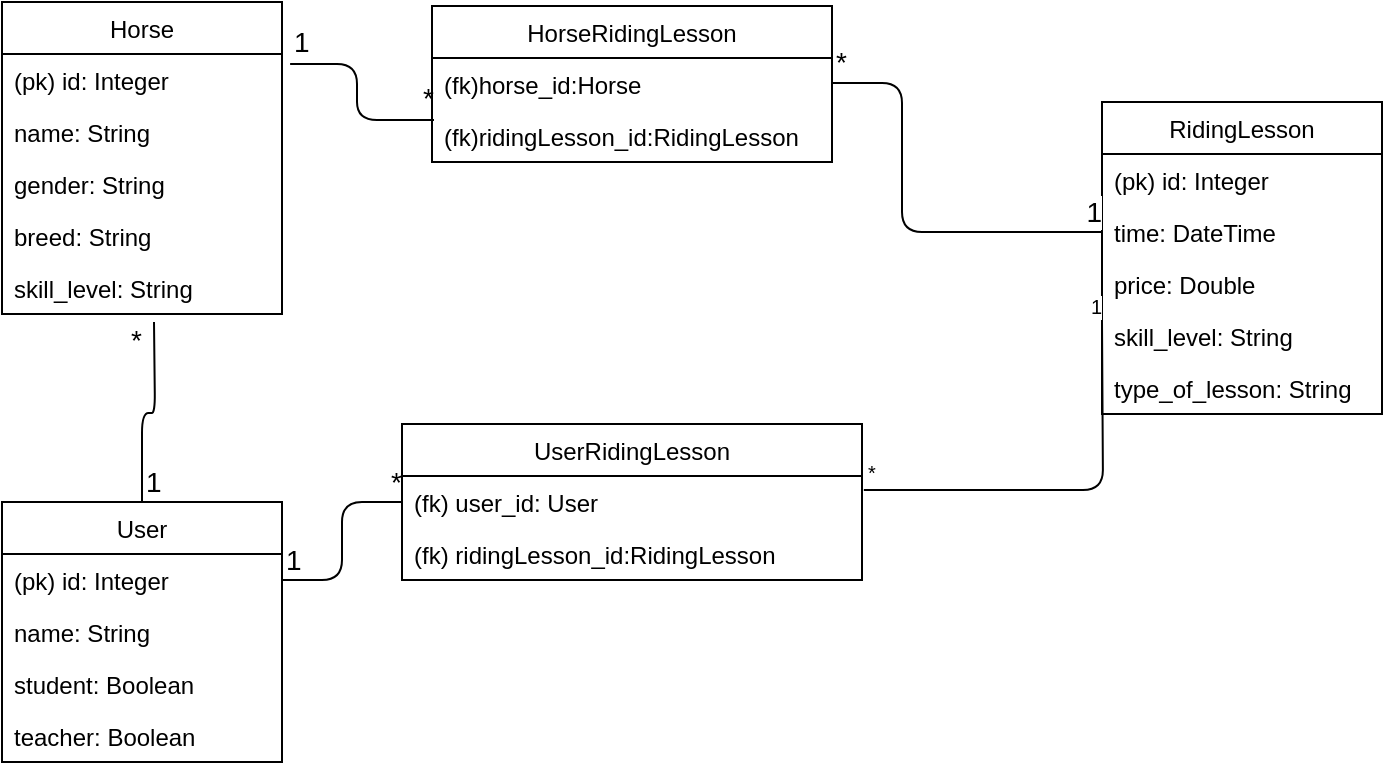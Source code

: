 <mxfile version="12.2.2" type="device" pages="1"><diagram id="0kUDJP9Dhow7Rr0g0vtq" name="Page-1"><mxGraphModel dx="861" dy="811" grid="1" gridSize="10" guides="1" tooltips="1" connect="1" arrows="1" fold="1" page="1" pageScale="1" pageWidth="827" pageHeight="1169" math="0" shadow="0"><root><mxCell id="0"/><mxCell id="1" parent="0"/><mxCell id="8sRZ-CtRjhb6g2Knw_R--1" value="Horse" style="swimlane;fontStyle=0;childLayout=stackLayout;horizontal=1;startSize=26;fillColor=none;horizontalStack=0;resizeParent=1;resizeParentMax=0;resizeLast=0;collapsible=1;marginBottom=0;" parent="1" vertex="1"><mxGeometry x="90" y="110" width="140" height="156" as="geometry"/></mxCell><mxCell id="8sRZ-CtRjhb6g2Knw_R--2" value="(pk) id: Integer" style="text;strokeColor=none;fillColor=none;align=left;verticalAlign=top;spacingLeft=4;spacingRight=4;overflow=hidden;rotatable=0;points=[[0,0.5],[1,0.5]];portConstraint=eastwest;" parent="8sRZ-CtRjhb6g2Knw_R--1" vertex="1"><mxGeometry y="26" width="140" height="26" as="geometry"/></mxCell><mxCell id="8sRZ-CtRjhb6g2Knw_R--3" value="name: String" style="text;strokeColor=none;fillColor=none;align=left;verticalAlign=top;spacingLeft=4;spacingRight=4;overflow=hidden;rotatable=0;points=[[0,0.5],[1,0.5]];portConstraint=eastwest;" parent="8sRZ-CtRjhb6g2Knw_R--1" vertex="1"><mxGeometry y="52" width="140" height="26" as="geometry"/></mxCell><mxCell id="8sRZ-CtRjhb6g2Knw_R--4" value="gender: String" style="text;strokeColor=none;fillColor=none;align=left;verticalAlign=top;spacingLeft=4;spacingRight=4;overflow=hidden;rotatable=0;points=[[0,0.5],[1,0.5]];portConstraint=eastwest;" parent="8sRZ-CtRjhb6g2Knw_R--1" vertex="1"><mxGeometry y="78" width="140" height="26" as="geometry"/></mxCell><mxCell id="8sRZ-CtRjhb6g2Knw_R--5" value="breed: String" style="text;strokeColor=none;fillColor=none;align=left;verticalAlign=top;spacingLeft=4;spacingRight=4;overflow=hidden;rotatable=0;points=[[0,0.5],[1,0.5]];portConstraint=eastwest;" parent="8sRZ-CtRjhb6g2Knw_R--1" vertex="1"><mxGeometry y="104" width="140" height="26" as="geometry"/></mxCell><mxCell id="TA2VK0U2QgizGTX34zYt-1" value="skill_level: String" style="text;strokeColor=none;fillColor=none;align=left;verticalAlign=top;spacingLeft=4;spacingRight=4;overflow=hidden;rotatable=0;points=[[0,0.5],[1,0.5]];portConstraint=eastwest;" parent="8sRZ-CtRjhb6g2Knw_R--1" vertex="1"><mxGeometry y="130" width="140" height="26" as="geometry"/></mxCell><mxCell id="8sRZ-CtRjhb6g2Knw_R--6" value="User" style="swimlane;fontStyle=0;childLayout=stackLayout;horizontal=1;startSize=26;fillColor=none;horizontalStack=0;resizeParent=1;resizeParentMax=0;resizeLast=0;collapsible=1;marginBottom=0;" parent="1" vertex="1"><mxGeometry x="90" y="360" width="140" height="130" as="geometry"/></mxCell><mxCell id="8sRZ-CtRjhb6g2Knw_R--7" value="(pk) id: Integer" style="text;strokeColor=none;fillColor=none;align=left;verticalAlign=top;spacingLeft=4;spacingRight=4;overflow=hidden;rotatable=0;points=[[0,0.5],[1,0.5]];portConstraint=eastwest;" parent="8sRZ-CtRjhb6g2Knw_R--6" vertex="1"><mxGeometry y="26" width="140" height="26" as="geometry"/></mxCell><mxCell id="8sRZ-CtRjhb6g2Knw_R--8" value="name: String" style="text;strokeColor=none;fillColor=none;align=left;verticalAlign=top;spacingLeft=4;spacingRight=4;overflow=hidden;rotatable=0;points=[[0,0.5],[1,0.5]];portConstraint=eastwest;" parent="8sRZ-CtRjhb6g2Knw_R--6" vertex="1"><mxGeometry y="52" width="140" height="26" as="geometry"/></mxCell><mxCell id="8sRZ-CtRjhb6g2Knw_R--21" value="student: Boolean" style="text;strokeColor=none;fillColor=none;align=left;verticalAlign=top;spacingLeft=4;spacingRight=4;overflow=hidden;rotatable=0;points=[[0,0.5],[1,0.5]];portConstraint=eastwest;" parent="8sRZ-CtRjhb6g2Knw_R--6" vertex="1"><mxGeometry y="78" width="140" height="26" as="geometry"/></mxCell><mxCell id="8sRZ-CtRjhb6g2Knw_R--22" value="teacher: Boolean" style="text;strokeColor=none;fillColor=none;align=left;verticalAlign=top;spacingLeft=4;spacingRight=4;overflow=hidden;rotatable=0;points=[[0,0.5],[1,0.5]];portConstraint=eastwest;" parent="8sRZ-CtRjhb6g2Knw_R--6" vertex="1"><mxGeometry y="104" width="140" height="26" as="geometry"/></mxCell><mxCell id="8sRZ-CtRjhb6g2Knw_R--10" value="RidingLesson" style="swimlane;fontStyle=0;childLayout=stackLayout;horizontal=1;startSize=26;fillColor=none;horizontalStack=0;resizeParent=1;resizeParentMax=0;resizeLast=0;collapsible=1;marginBottom=0;" parent="1" vertex="1"><mxGeometry x="640" y="160" width="140" height="156" as="geometry"/></mxCell><mxCell id="8sRZ-CtRjhb6g2Knw_R--11" value="(pk) id: Integer" style="text;strokeColor=none;fillColor=none;align=left;verticalAlign=top;spacingLeft=4;spacingRight=4;overflow=hidden;rotatable=0;points=[[0,0.5],[1,0.5]];portConstraint=eastwest;" parent="8sRZ-CtRjhb6g2Knw_R--10" vertex="1"><mxGeometry y="26" width="140" height="26" as="geometry"/></mxCell><mxCell id="8sRZ-CtRjhb6g2Knw_R--12" value="time: DateTime" style="text;strokeColor=none;fillColor=none;align=left;verticalAlign=top;spacingLeft=4;spacingRight=4;overflow=hidden;rotatable=0;points=[[0,0.5],[1,0.5]];portConstraint=eastwest;" parent="8sRZ-CtRjhb6g2Knw_R--10" vertex="1"><mxGeometry y="52" width="140" height="26" as="geometry"/></mxCell><mxCell id="8sRZ-CtRjhb6g2Knw_R--13" value="price: Double" style="text;strokeColor=none;fillColor=none;align=left;verticalAlign=top;spacingLeft=4;spacingRight=4;overflow=hidden;rotatable=0;points=[[0,0.5],[1,0.5]];portConstraint=eastwest;" parent="8sRZ-CtRjhb6g2Knw_R--10" vertex="1"><mxGeometry y="78" width="140" height="26" as="geometry"/></mxCell><mxCell id="8sRZ-CtRjhb6g2Knw_R--24" value="skill_level: String" style="text;strokeColor=none;fillColor=none;align=left;verticalAlign=top;spacingLeft=4;spacingRight=4;overflow=hidden;rotatable=0;points=[[0,0.5],[1,0.5]];portConstraint=eastwest;" parent="8sRZ-CtRjhb6g2Knw_R--10" vertex="1"><mxGeometry y="104" width="140" height="26" as="geometry"/></mxCell><mxCell id="8sRZ-CtRjhb6g2Knw_R--23" value="type_of_lesson: String" style="text;strokeColor=none;fillColor=none;align=left;verticalAlign=top;spacingLeft=4;spacingRight=4;overflow=hidden;rotatable=0;points=[[0,0.5],[1,0.5]];portConstraint=eastwest;" parent="8sRZ-CtRjhb6g2Knw_R--10" vertex="1"><mxGeometry y="130" width="140" height="26" as="geometry"/></mxCell><mxCell id="8sRZ-CtRjhb6g2Knw_R--15" value="" style="endArrow=none;html=1;edgeStyle=orthogonalEdgeStyle;entryX=0;entryY=0.5;entryDx=0;entryDy=0;exitX=1;exitY=0.5;exitDx=0;exitDy=0;" parent="1" source="8sRZ-CtRjhb6g2Knw_R--7" target="8sRZ-CtRjhb6g2Knw_R--26" edge="1"><mxGeometry relative="1" as="geometry"><mxPoint x="90" y="460" as="sourcePoint"/><mxPoint x="250" y="460" as="targetPoint"/></mxGeometry></mxCell><mxCell id="8sRZ-CtRjhb6g2Knw_R--16" value="&lt;font style=&quot;font-size: 14px&quot;&gt;1&lt;/font&gt;" style="resizable=0;html=1;align=left;verticalAlign=bottom;labelBackgroundColor=#ffffff;fontSize=10;" parent="8sRZ-CtRjhb6g2Knw_R--15" connectable="0" vertex="1"><mxGeometry x="-1" relative="1" as="geometry"/></mxCell><mxCell id="8sRZ-CtRjhb6g2Knw_R--17" value="&lt;font style=&quot;font-size: 14px&quot;&gt;*&lt;/font&gt;" style="resizable=0;html=1;align=right;verticalAlign=bottom;labelBackgroundColor=#ffffff;fontSize=10;" parent="8sRZ-CtRjhb6g2Knw_R--15" connectable="0" vertex="1"><mxGeometry x="1" relative="1" as="geometry"/></mxCell><mxCell id="8sRZ-CtRjhb6g2Knw_R--18" value="" style="endArrow=none;html=1;edgeStyle=orthogonalEdgeStyle;exitX=1.029;exitY=0.192;exitDx=0;exitDy=0;exitPerimeter=0;entryX=0.005;entryY=0.192;entryDx=0;entryDy=0;entryPerimeter=0;" parent="1" source="8sRZ-CtRjhb6g2Knw_R--2" target="8sRZ-CtRjhb6g2Knw_R--31" edge="1"><mxGeometry relative="1" as="geometry"><mxPoint x="90" y="460" as="sourcePoint"/><mxPoint x="340" y="170" as="targetPoint"/></mxGeometry></mxCell><mxCell id="8sRZ-CtRjhb6g2Knw_R--19" value="&lt;font style=&quot;font-size: 14px&quot;&gt;1&lt;/font&gt;" style="resizable=0;html=1;align=left;verticalAlign=bottom;labelBackgroundColor=#ffffff;fontSize=10;" parent="8sRZ-CtRjhb6g2Knw_R--18" connectable="0" vertex="1"><mxGeometry x="-1" relative="1" as="geometry"/></mxCell><mxCell id="8sRZ-CtRjhb6g2Knw_R--20" value="&lt;font style=&quot;font-size: 14px&quot;&gt;*&lt;/font&gt;" style="resizable=0;html=1;align=right;verticalAlign=bottom;labelBackgroundColor=#ffffff;fontSize=10;" parent="8sRZ-CtRjhb6g2Knw_R--18" connectable="0" vertex="1"><mxGeometry x="1" relative="1" as="geometry"/></mxCell><mxCell id="8sRZ-CtRjhb6g2Knw_R--25" value="UserRidingLesson" style="swimlane;fontStyle=0;childLayout=stackLayout;horizontal=1;startSize=26;fillColor=none;horizontalStack=0;resizeParent=1;resizeParentMax=0;resizeLast=0;collapsible=1;marginBottom=0;" parent="1" vertex="1"><mxGeometry x="290" y="321" width="230" height="78" as="geometry"/></mxCell><mxCell id="8sRZ-CtRjhb6g2Knw_R--26" value="(fk) user_id: User" style="text;strokeColor=none;fillColor=none;align=left;verticalAlign=top;spacingLeft=4;spacingRight=4;overflow=hidden;rotatable=0;points=[[0,0.5],[1,0.5]];portConstraint=eastwest;" parent="8sRZ-CtRjhb6g2Knw_R--25" vertex="1"><mxGeometry y="26" width="230" height="26" as="geometry"/></mxCell><mxCell id="8sRZ-CtRjhb6g2Knw_R--27" value="(fk) ridingLesson_id:RidingLesson" style="text;strokeColor=none;fillColor=none;align=left;verticalAlign=top;spacingLeft=4;spacingRight=4;overflow=hidden;rotatable=0;points=[[0,0.5],[1,0.5]];portConstraint=eastwest;" parent="8sRZ-CtRjhb6g2Knw_R--25" vertex="1"><mxGeometry y="52" width="230" height="26" as="geometry"/></mxCell><mxCell id="8sRZ-CtRjhb6g2Knw_R--29" value="HorseRidingLesson" style="swimlane;fontStyle=0;childLayout=stackLayout;horizontal=1;startSize=26;fillColor=none;horizontalStack=0;resizeParent=1;resizeParentMax=0;resizeLast=0;collapsible=1;marginBottom=0;" parent="1" vertex="1"><mxGeometry x="305" y="112" width="200" height="78" as="geometry"/></mxCell><mxCell id="8sRZ-CtRjhb6g2Knw_R--30" value="(fk)horse_id:Horse" style="text;strokeColor=none;fillColor=none;align=left;verticalAlign=top;spacingLeft=4;spacingRight=4;overflow=hidden;rotatable=0;points=[[0,0.5],[1,0.5]];portConstraint=eastwest;" parent="8sRZ-CtRjhb6g2Knw_R--29" vertex="1"><mxGeometry y="26" width="200" height="26" as="geometry"/></mxCell><mxCell id="8sRZ-CtRjhb6g2Knw_R--31" value="(fk)ridingLesson_id:RidingLesson" style="text;strokeColor=none;fillColor=none;align=left;verticalAlign=top;spacingLeft=4;spacingRight=4;overflow=hidden;rotatable=0;points=[[0,0.5],[1,0.5]];portConstraint=eastwest;" parent="8sRZ-CtRjhb6g2Knw_R--29" vertex="1"><mxGeometry y="52" width="200" height="26" as="geometry"/></mxCell><mxCell id="8sRZ-CtRjhb6g2Knw_R--37" value="" style="endArrow=none;html=1;edgeStyle=orthogonalEdgeStyle;entryX=0;entryY=0.5;entryDx=0;entryDy=0;" parent="1" target="8sRZ-CtRjhb6g2Knw_R--12" edge="1"><mxGeometry relative="1" as="geometry"><mxPoint x="505" y="150.5" as="sourcePoint"/><mxPoint x="665" y="150.5" as="targetPoint"/><Array as="points"><mxPoint x="540" y="151"/><mxPoint x="540" y="225"/></Array></mxGeometry></mxCell><mxCell id="8sRZ-CtRjhb6g2Knw_R--38" value="&lt;font style=&quot;font-size: 14px&quot;&gt;*&lt;/font&gt;" style="resizable=0;html=1;align=left;verticalAlign=bottom;labelBackgroundColor=#ffffff;fontSize=10;" parent="8sRZ-CtRjhb6g2Knw_R--37" connectable="0" vertex="1"><mxGeometry x="-1" relative="1" as="geometry"/></mxCell><mxCell id="8sRZ-CtRjhb6g2Knw_R--39" value="&lt;font style=&quot;font-size: 14px&quot;&gt;1&lt;/font&gt;" style="resizable=0;html=1;align=right;verticalAlign=bottom;labelBackgroundColor=#ffffff;fontSize=10;" parent="8sRZ-CtRjhb6g2Knw_R--37" connectable="0" vertex="1"><mxGeometry x="1" relative="1" as="geometry"/></mxCell><mxCell id="8sRZ-CtRjhb6g2Knw_R--44" value="" style="endArrow=none;html=1;edgeStyle=orthogonalEdgeStyle;entryX=0;entryY=0.231;entryDx=0;entryDy=0;entryPerimeter=0;exitX=1.004;exitY=0.269;exitDx=0;exitDy=0;exitPerimeter=0;" parent="1" source="8sRZ-CtRjhb6g2Knw_R--26" edge="1"><mxGeometry relative="1" as="geometry"><mxPoint x="90" y="510" as="sourcePoint"/><mxPoint x="640" y="270" as="targetPoint"/></mxGeometry></mxCell><mxCell id="8sRZ-CtRjhb6g2Knw_R--45" value="*" style="resizable=0;html=1;align=left;verticalAlign=bottom;labelBackgroundColor=#ffffff;fontSize=10;" parent="8sRZ-CtRjhb6g2Knw_R--44" connectable="0" vertex="1"><mxGeometry x="-1" relative="1" as="geometry"/></mxCell><mxCell id="8sRZ-CtRjhb6g2Knw_R--46" value="1" style="resizable=0;html=1;align=right;verticalAlign=bottom;labelBackgroundColor=#ffffff;fontSize=10;" parent="8sRZ-CtRjhb6g2Knw_R--44" connectable="0" vertex="1"><mxGeometry x="1" relative="1" as="geometry"/></mxCell><mxCell id="BlPWfD6MxI4As-4uuHOp-2" value="" style="endArrow=none;html=1;edgeStyle=orthogonalEdgeStyle;" parent="1" source="8sRZ-CtRjhb6g2Knw_R--6" edge="1"><mxGeometry relative="1" as="geometry"><mxPoint x="90" y="510" as="sourcePoint"/><mxPoint x="166" y="270" as="targetPoint"/></mxGeometry></mxCell><mxCell id="BlPWfD6MxI4As-4uuHOp-3" value="&lt;font style=&quot;font-size: 14px&quot;&gt;1&lt;/font&gt;" style="resizable=0;html=1;align=left;verticalAlign=bottom;labelBackgroundColor=#ffffff;fontSize=10;" parent="BlPWfD6MxI4As-4uuHOp-2" connectable="0" vertex="1"><mxGeometry x="-1" relative="1" as="geometry"/></mxCell><mxCell id="BlPWfD6MxI4As-4uuHOp-4" value="&lt;font style=&quot;font-size: 14px&quot;&gt;*&lt;/font&gt;" style="resizable=0;html=1;align=right;verticalAlign=bottom;labelBackgroundColor=#ffffff;fontSize=10;" parent="BlPWfD6MxI4As-4uuHOp-2" connectable="0" vertex="1"><mxGeometry x="1" relative="1" as="geometry"><mxPoint x="-6" y="19" as="offset"/></mxGeometry></mxCell></root></mxGraphModel></diagram></mxfile>